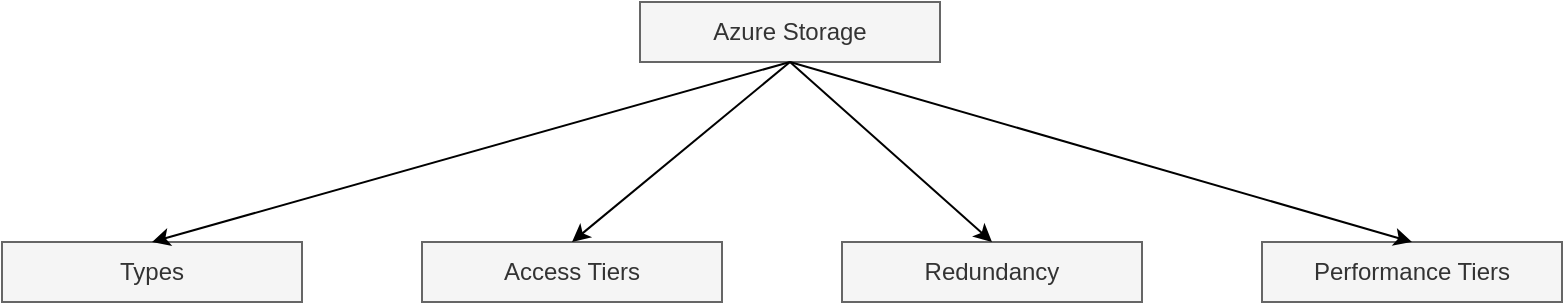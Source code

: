 <mxfile version="22.0.4" type="github">
  <diagram name="ページ1" id="H58rL_RPLQzw_dxwgkd_">
    <mxGraphModel dx="1114" dy="617" grid="1" gridSize="10" guides="1" tooltips="1" connect="1" arrows="1" fold="1" page="1" pageScale="1" pageWidth="827" pageHeight="1169" math="0" shadow="0">
      <root>
        <mxCell id="0" />
        <mxCell id="1" parent="0" />
        <mxCell id="abDDMRDbAKEIzRcadTcj-1" value="Azure Storage" style="text;html=1;strokeColor=#666666;fillColor=#f5f5f5;align=center;verticalAlign=middle;whiteSpace=wrap;rounded=0;fontColor=#333333;" vertex="1" parent="1">
          <mxGeometry x="339" y="100" width="150" height="30" as="geometry" />
        </mxCell>
        <mxCell id="abDDMRDbAKEIzRcadTcj-2" value="Types" style="text;html=1;strokeColor=#666666;fillColor=#f5f5f5;align=center;verticalAlign=middle;whiteSpace=wrap;rounded=0;fontColor=#333333;" vertex="1" parent="1">
          <mxGeometry x="20" y="220" width="150" height="30" as="geometry" />
        </mxCell>
        <mxCell id="abDDMRDbAKEIzRcadTcj-3" value="Access Tiers" style="text;html=1;strokeColor=#666666;fillColor=#f5f5f5;align=center;verticalAlign=middle;whiteSpace=wrap;rounded=0;fontColor=#333333;" vertex="1" parent="1">
          <mxGeometry x="230" y="220" width="150" height="30" as="geometry" />
        </mxCell>
        <mxCell id="abDDMRDbAKEIzRcadTcj-4" value="Redundancy" style="text;html=1;strokeColor=#666666;fillColor=#f5f5f5;align=center;verticalAlign=middle;whiteSpace=wrap;rounded=0;fontColor=#333333;" vertex="1" parent="1">
          <mxGeometry x="440" y="220" width="150" height="30" as="geometry" />
        </mxCell>
        <mxCell id="abDDMRDbAKEIzRcadTcj-5" value="Performance Tiers" style="text;html=1;strokeColor=#666666;fillColor=#f5f5f5;align=center;verticalAlign=middle;whiteSpace=wrap;rounded=0;fontColor=#333333;" vertex="1" parent="1">
          <mxGeometry x="650" y="220" width="150" height="30" as="geometry" />
        </mxCell>
        <mxCell id="abDDMRDbAKEIzRcadTcj-6" value="" style="endArrow=classic;html=1;rounded=0;exitX=0.5;exitY=1;exitDx=0;exitDy=0;entryX=0.5;entryY=0;entryDx=0;entryDy=0;" edge="1" parent="1" source="abDDMRDbAKEIzRcadTcj-1" target="abDDMRDbAKEIzRcadTcj-2">
          <mxGeometry width="50" height="50" relative="1" as="geometry">
            <mxPoint x="390" y="340" as="sourcePoint" />
            <mxPoint x="440" y="290" as="targetPoint" />
          </mxGeometry>
        </mxCell>
        <mxCell id="abDDMRDbAKEIzRcadTcj-7" value="" style="endArrow=classic;html=1;rounded=0;exitX=0.5;exitY=1;exitDx=0;exitDy=0;entryX=0.5;entryY=0;entryDx=0;entryDy=0;" edge="1" parent="1" source="abDDMRDbAKEIzRcadTcj-1" target="abDDMRDbAKEIzRcadTcj-3">
          <mxGeometry width="50" height="50" relative="1" as="geometry">
            <mxPoint x="449" y="240" as="sourcePoint" />
            <mxPoint x="130" y="330" as="targetPoint" />
          </mxGeometry>
        </mxCell>
        <mxCell id="abDDMRDbAKEIzRcadTcj-8" value="" style="endArrow=classic;html=1;rounded=0;entryX=0.5;entryY=0;entryDx=0;entryDy=0;exitX=0.5;exitY=1;exitDx=0;exitDy=0;" edge="1" parent="1" source="abDDMRDbAKEIzRcadTcj-1" target="abDDMRDbAKEIzRcadTcj-4">
          <mxGeometry width="50" height="50" relative="1" as="geometry">
            <mxPoint x="410" y="130" as="sourcePoint" />
            <mxPoint x="350" y="330" as="targetPoint" />
          </mxGeometry>
        </mxCell>
        <mxCell id="abDDMRDbAKEIzRcadTcj-9" value="" style="endArrow=classic;html=1;rounded=0;entryX=0.5;entryY=0;entryDx=0;entryDy=0;exitX=0.5;exitY=1;exitDx=0;exitDy=0;" edge="1" parent="1" source="abDDMRDbAKEIzRcadTcj-1" target="abDDMRDbAKEIzRcadTcj-5">
          <mxGeometry width="50" height="50" relative="1" as="geometry">
            <mxPoint x="510" y="130" as="sourcePoint" />
            <mxPoint x="611" y="220" as="targetPoint" />
          </mxGeometry>
        </mxCell>
      </root>
    </mxGraphModel>
  </diagram>
</mxfile>
